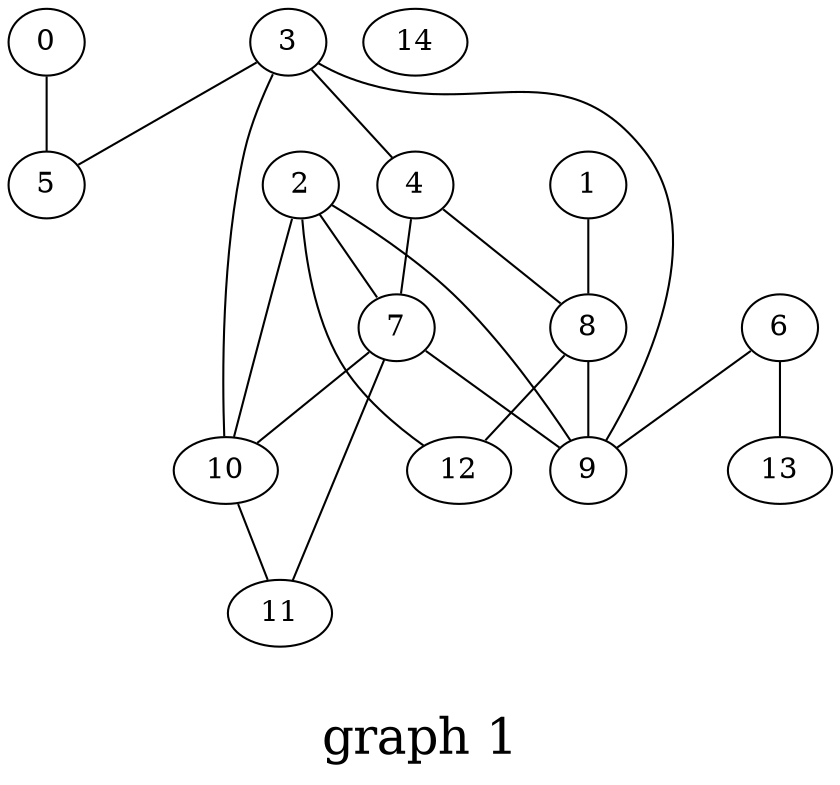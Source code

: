 /*****
graph 1
*****/

graph G {
  graph [splines=true overlap=false]
  node  [shape=ellipse, width=0.3, height=0.3]
  0 [label="0"];
  1 [label="1"];
  2 [label="2"];
  3 [label="3"];
  4 [label="4"];
  5 [label="5"];
  6 [label="6"];
  7 [label="7"];
  8 [label="8"];
  9 [label="9"];
  10 [label="10"];
  11 [label="11"];
  12 [label="12"];
  13 [label="13"];
  14 [label="14"];
  0 -- 5;
  1 -- 8;
  2 -- 7;
  2 -- 9;
  2 -- 10;
  2 -- 12;
  3 -- 4;
  3 -- 5;
  3 -- 9;
  3 -- 10;
  4 -- 7;
  4 -- 8;
  6 -- 9;
  6 -- 13;
  7 -- 9;
  7 -- 10;
  7 -- 11;
  8 -- 9;
  8 -- 12;
  10 -- 11;
  label = "\ngraph 1\n";  fontsize=24;
}
